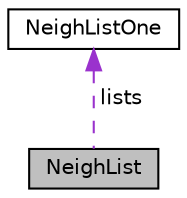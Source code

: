 digraph "NeighList"
{
  edge [fontname="Helvetica",fontsize="10",labelfontname="Helvetica",labelfontsize="10"];
  node [fontname="Helvetica",fontsize="10",shape=record];
  Node1 [label="NeighList",height=0.2,width=0.4,color="black", fillcolor="grey75", style="filled", fontcolor="black"];
  Node2 -> Node1 [dir="back",color="darkorchid3",fontsize="10",style="dashed",label=" lists" ,fontname="Helvetica"];
  Node2 [label="NeighListOne",height=0.2,width=0.4,color="black", fillcolor="white", style="filled",URL="$structNeighListOne.html"];
}
